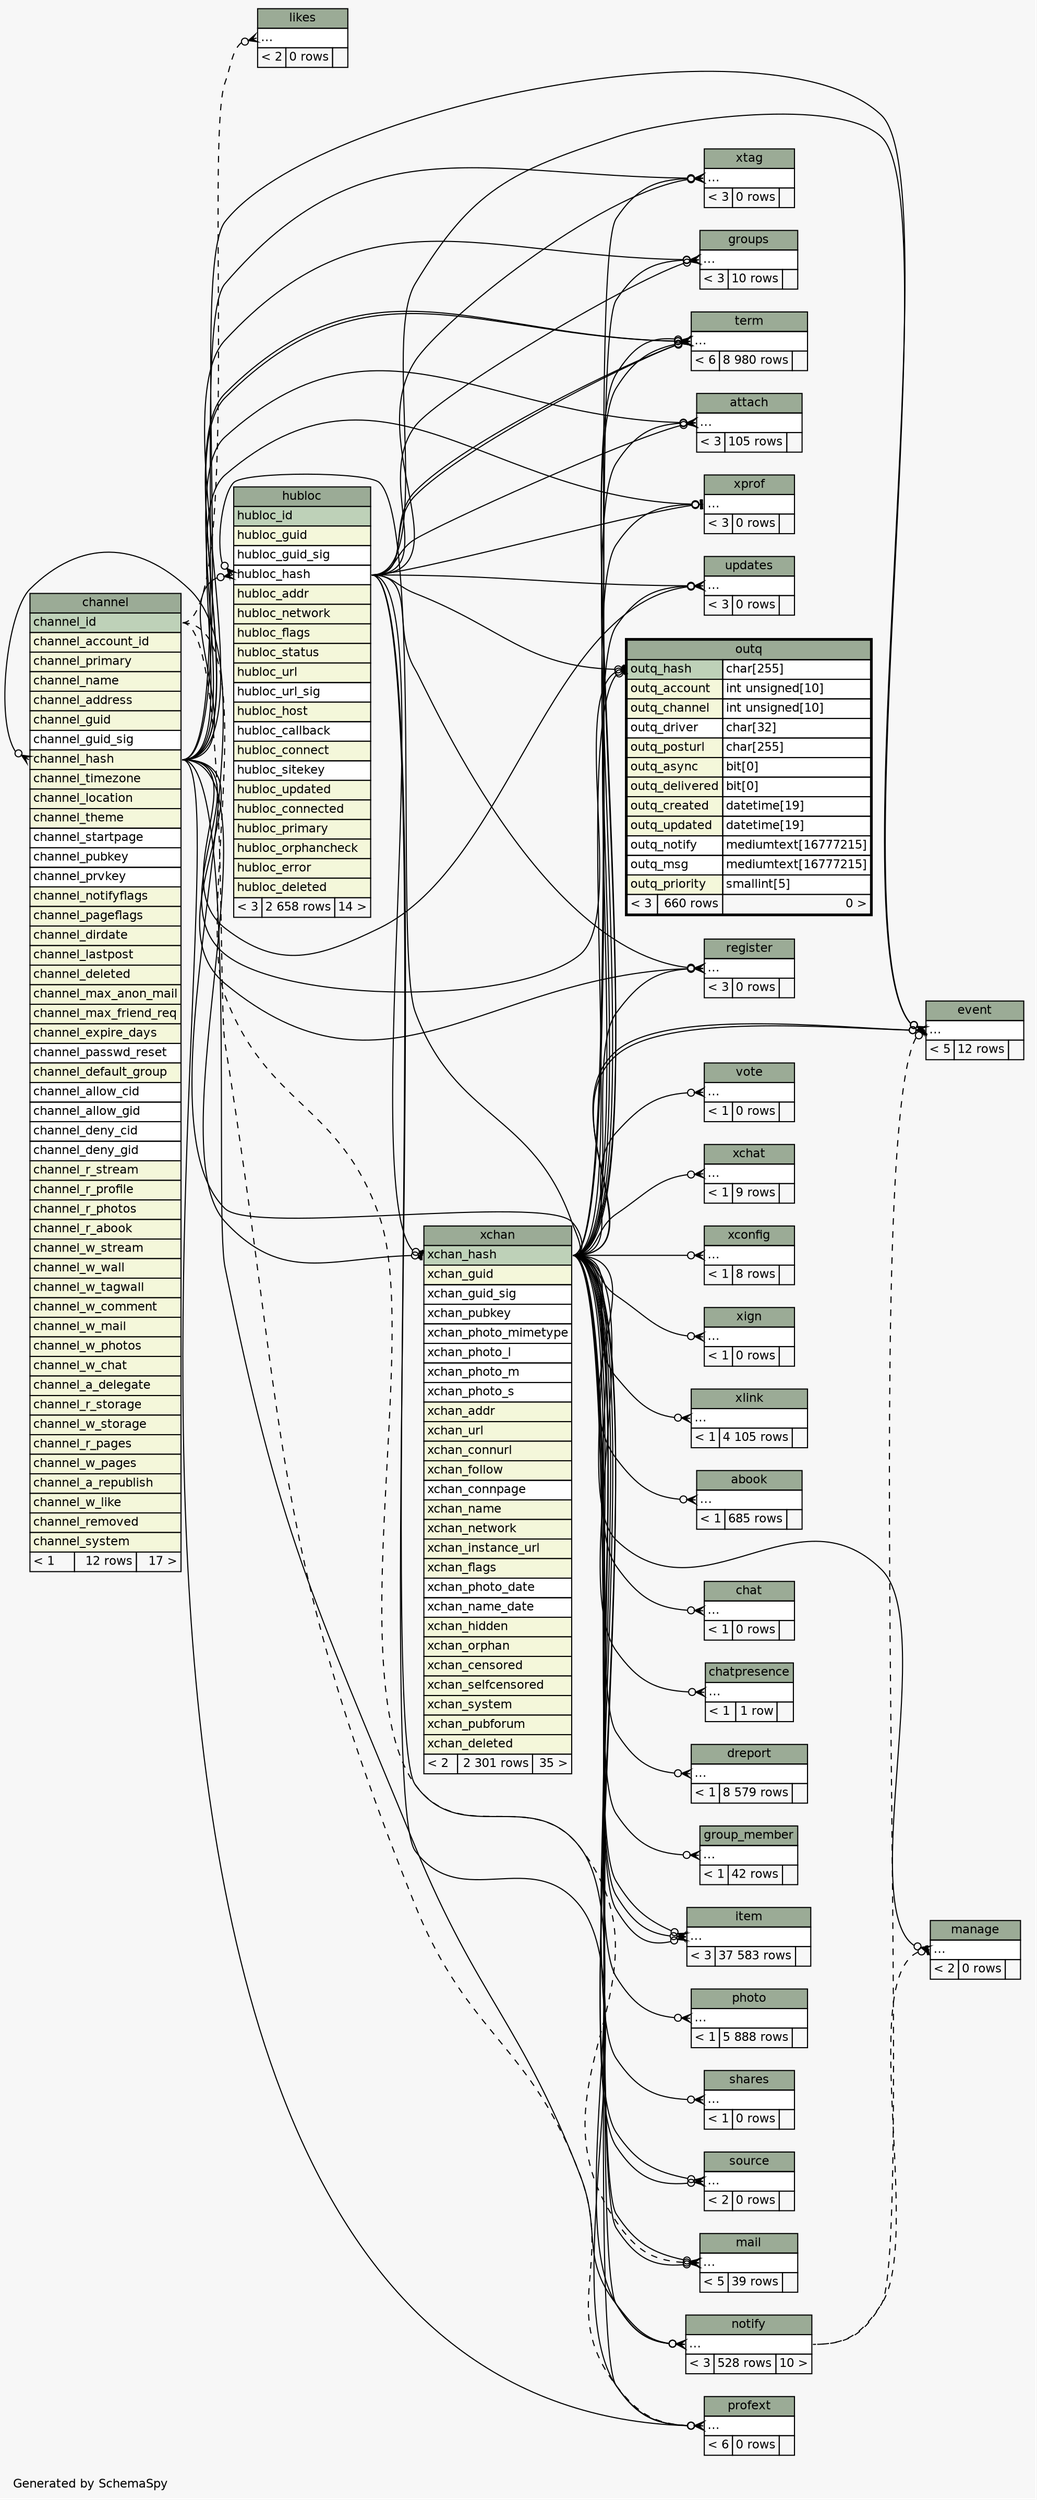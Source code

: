// dot 2.26.3 on Linux 3.2.0-4-686-pae
// SchemaSpy rev 590
digraph "impliedTwoDegreesRelationshipsDiagram" {
  graph [
    rankdir="RL"
    bgcolor="#f7f7f7"
    label="\nGenerated by SchemaSpy"
    labeljust="l"
    nodesep="0.18"
    ranksep="0.46"
    fontname="Helvetica"
    fontsize="11"
  ];
  node [
    fontname="Helvetica"
    fontsize="11"
    shape="plaintext"
  ];
  edge [
    arrowsize="0.8"
  ];
  "abook":"elipses":w -> "xchan":"xchan_hash":e [arrowhead=none dir=back arrowtail=crowodot];
  "attach":"elipses":w -> "channel":"channel_hash":e [arrowhead=none dir=back arrowtail=crowodot];
  "attach":"elipses":w -> "hubloc":"hubloc_hash":e [arrowhead=none dir=back arrowtail=crowodot];
  "attach":"elipses":w -> "xchan":"xchan_hash":e [arrowhead=none dir=back arrowtail=crowodot];
  "channel":"channel_hash":w -> "xchan":"xchan_hash":e [arrowhead=none dir=back arrowtail=crowodot];
  "chat":"elipses":w -> "xchan":"xchan_hash":e [arrowhead=none dir=back arrowtail=crowodot];
  "chatpresence":"elipses":w -> "xchan":"xchan_hash":e [arrowhead=none dir=back arrowtail=crowodot];
  "dreport":"elipses":w -> "xchan":"xchan_hash":e [arrowhead=none dir=back arrowtail=crowodot];
  "event":"elipses":w -> "channel":"channel_hash":e [arrowhead=none dir=back arrowtail=crowodot];
  "event":"elipses":w -> "hubloc":"hubloc_hash":e [arrowhead=none dir=back arrowtail=crowodot];
  "event":"elipses":w -> "xchan":"xchan_hash":e [arrowhead=none dir=back arrowtail=crowodot];
  "event":"elipses":w -> "xchan":"xchan_hash":e [arrowhead=none dir=back arrowtail=crowodot];
  "event":"elipses":w -> "notify":"elipses":e [arrowhead=none dir=back arrowtail=teeodot style=dashed];
  "group_member":"elipses":w -> "xchan":"xchan_hash":e [arrowhead=none dir=back arrowtail=crowodot];
  "groups":"elipses":w -> "channel":"channel_hash":e [arrowhead=none dir=back arrowtail=crowodot];
  "groups":"elipses":w -> "hubloc":"hubloc_hash":e [arrowhead=none dir=back arrowtail=crowodot];
  "groups":"elipses":w -> "xchan":"xchan_hash":e [arrowhead=none dir=back arrowtail=crowodot];
  "hubloc":"hubloc_hash":w -> "channel":"channel_hash":e [arrowhead=none dir=back arrowtail=crowodot];
  "hubloc":"hubloc_hash":w -> "xchan":"xchan_hash":e [arrowhead=none dir=back arrowtail=crowodot];
  "item":"elipses":w -> "xchan":"xchan_hash":e [arrowhead=none dir=back arrowtail=crowodot];
  "item":"elipses":w -> "xchan":"xchan_hash":e [arrowhead=none dir=back arrowtail=crowodot];
  "item":"elipses":w -> "xchan":"xchan_hash":e [arrowhead=none dir=back arrowtail=crowodot];
  "likes":"elipses":w -> "channel":"channel_id":e [arrowhead=none dir=back arrowtail=crowodot style=dashed];
  "mail":"elipses":w -> "channel":"channel_id":e [arrowhead=none dir=back arrowtail=crowodot style=dashed];
  "mail":"elipses":w -> "xchan":"xchan_hash":e [arrowhead=none dir=back arrowtail=crowodot];
  "mail":"elipses":w -> "xchan":"xchan_hash":e [arrowhead=none dir=back arrowtail=crowodot];
  "manage":"elipses":w -> "notify":"elipses":e [arrowhead=none dir=back arrowtail=teeodot style=dashed];
  "manage":"elipses":w -> "xchan":"xchan_hash":e [arrowhead=none dir=back arrowtail=crowodot];
  "notify":"elipses":w -> "channel":"channel_hash":e [arrowhead=none dir=back arrowtail=crowodot];
  "notify":"elipses":w -> "hubloc":"hubloc_hash":e [arrowhead=none dir=back arrowtail=crowodot];
  "notify":"elipses":w -> "xchan":"xchan_hash":e [arrowhead=none dir=back arrowtail=crowodot];
  "outq":"outq_hash":w -> "channel":"channel_hash":e [arrowhead=none dir=back arrowtail=teeodot];
  "outq":"outq_hash":w -> "hubloc":"hubloc_hash":e [arrowhead=none dir=back arrowtail=teeodot];
  "outq":"outq_hash":w -> "xchan":"xchan_hash":e [arrowhead=none dir=back arrowtail=teeodot];
  "photo":"elipses":w -> "xchan":"xchan_hash":e [arrowhead=none dir=back arrowtail=crowodot];
  "profext":"elipses":w -> "channel":"channel_id":e [arrowhead=none dir=back arrowtail=crowodot style=dashed];
  "profext":"elipses":w -> "channel":"channel_hash":e [arrowhead=none dir=back arrowtail=crowodot];
  "profext":"elipses":w -> "hubloc":"hubloc_hash":e [arrowhead=none dir=back arrowtail=crowodot];
  "profext":"elipses":w -> "xchan":"xchan_hash":e [arrowhead=none dir=back arrowtail=crowodot];
  "register":"elipses":w -> "channel":"channel_hash":e [arrowhead=none dir=back arrowtail=crowodot];
  "register":"elipses":w -> "hubloc":"hubloc_hash":e [arrowhead=none dir=back arrowtail=crowodot];
  "register":"elipses":w -> "xchan":"xchan_hash":e [arrowhead=none dir=back arrowtail=crowodot];
  "shares":"elipses":w -> "xchan":"xchan_hash":e [arrowhead=none dir=back arrowtail=crowodot];
  "source":"elipses":w -> "xchan":"xchan_hash":e [arrowhead=none dir=back arrowtail=crowodot];
  "source":"elipses":w -> "xchan":"xchan_hash":e [arrowhead=none dir=back arrowtail=crowodot];
  "term":"elipses":w -> "channel":"channel_hash":e [arrowhead=none dir=back arrowtail=crowodot];
  "term":"elipses":w -> "hubloc":"hubloc_hash":e [arrowhead=none dir=back arrowtail=crowodot];
  "term":"elipses":w -> "xchan":"xchan_hash":e [arrowhead=none dir=back arrowtail=crowodot];
  "term":"elipses":w -> "channel":"channel_hash":e [arrowhead=none dir=back arrowtail=crowodot];
  "term":"elipses":w -> "hubloc":"hubloc_hash":e [arrowhead=none dir=back arrowtail=crowodot];
  "term":"elipses":w -> "xchan":"xchan_hash":e [arrowhead=none dir=back arrowtail=crowodot];
  "updates":"elipses":w -> "channel":"channel_hash":e [arrowhead=none dir=back arrowtail=crowodot];
  "updates":"elipses":w -> "hubloc":"hubloc_hash":e [arrowhead=none dir=back arrowtail=crowodot];
  "updates":"elipses":w -> "xchan":"xchan_hash":e [arrowhead=none dir=back arrowtail=crowodot];
  "vote":"elipses":w -> "xchan":"xchan_hash":e [arrowhead=none dir=back arrowtail=crowodot];
  "xchan":"xchan_hash":w -> "channel":"channel_hash":e [arrowhead=none dir=back arrowtail=teeodot];
  "xchan":"xchan_hash":w -> "hubloc":"hubloc_hash":e [arrowhead=none dir=back arrowtail=teeodot];
  "xchat":"elipses":w -> "xchan":"xchan_hash":e [arrowhead=none dir=back arrowtail=crowodot];
  "xconfig":"elipses":w -> "xchan":"xchan_hash":e [arrowhead=none dir=back arrowtail=crowodot];
  "xign":"elipses":w -> "xchan":"xchan_hash":e [arrowhead=none dir=back arrowtail=crowodot];
  "xlink":"elipses":w -> "xchan":"xchan_hash":e [arrowhead=none dir=back arrowtail=crowodot];
  "xprof":"elipses":w -> "channel":"channel_hash":e [arrowhead=none dir=back arrowtail=teeodot];
  "xprof":"elipses":w -> "hubloc":"hubloc_hash":e [arrowhead=none dir=back arrowtail=teeodot];
  "xprof":"elipses":w -> "xchan":"xchan_hash":e [arrowhead=none dir=back arrowtail=teeodot];
  "xtag":"elipses":w -> "channel":"channel_hash":e [arrowhead=none dir=back arrowtail=crowodot];
  "xtag":"elipses":w -> "hubloc":"hubloc_hash":e [arrowhead=none dir=back arrowtail=crowodot];
  "xtag":"elipses":w -> "xchan":"xchan_hash":e [arrowhead=none dir=back arrowtail=crowodot];
  "abook" [
    label=<
    <TABLE BORDER="0" CELLBORDER="1" CELLSPACING="0" BGCOLOR="#ffffff">
      <TR><TD COLSPAN="3" BGCOLOR="#9bab96" ALIGN="CENTER">abook</TD></TR>
      <TR><TD PORT="elipses" COLSPAN="3" ALIGN="LEFT">...</TD></TR>
      <TR><TD ALIGN="LEFT" BGCOLOR="#f7f7f7">&lt; 1</TD><TD ALIGN="RIGHT" BGCOLOR="#f7f7f7">685 rows</TD><TD ALIGN="RIGHT" BGCOLOR="#f7f7f7">  </TD></TR>
    </TABLE>>
    URL="abook.html"
    tooltip="abook"
  ];
  "attach" [
    label=<
    <TABLE BORDER="0" CELLBORDER="1" CELLSPACING="0" BGCOLOR="#ffffff">
      <TR><TD COLSPAN="3" BGCOLOR="#9bab96" ALIGN="CENTER">attach</TD></TR>
      <TR><TD PORT="elipses" COLSPAN="3" ALIGN="LEFT">...</TD></TR>
      <TR><TD ALIGN="LEFT" BGCOLOR="#f7f7f7">&lt; 3</TD><TD ALIGN="RIGHT" BGCOLOR="#f7f7f7">105 rows</TD><TD ALIGN="RIGHT" BGCOLOR="#f7f7f7">  </TD></TR>
    </TABLE>>
    URL="attach.html"
    tooltip="attach"
  ];
  "channel" [
    label=<
    <TABLE BORDER="0" CELLBORDER="1" CELLSPACING="0" BGCOLOR="#ffffff">
      <TR><TD COLSPAN="3" BGCOLOR="#9bab96" ALIGN="CENTER">channel</TD></TR>
      <TR><TD PORT="channel_id" COLSPAN="3" BGCOLOR="#bed1b8" ALIGN="LEFT">channel_id</TD></TR>
      <TR><TD PORT="channel_account_id" COLSPAN="3" BGCOLOR="#f4f7da" ALIGN="LEFT">channel_account_id</TD></TR>
      <TR><TD PORT="channel_primary" COLSPAN="3" BGCOLOR="#f4f7da" ALIGN="LEFT">channel_primary</TD></TR>
      <TR><TD PORT="channel_name" COLSPAN="3" BGCOLOR="#f4f7da" ALIGN="LEFT">channel_name</TD></TR>
      <TR><TD PORT="channel_address" COLSPAN="3" BGCOLOR="#f4f7da" ALIGN="LEFT">channel_address</TD></TR>
      <TR><TD PORT="channel_guid" COLSPAN="3" BGCOLOR="#f4f7da" ALIGN="LEFT">channel_guid</TD></TR>
      <TR><TD PORT="channel_guid_sig" COLSPAN="3" ALIGN="LEFT">channel_guid_sig</TD></TR>
      <TR><TD PORT="channel_hash" COLSPAN="3" BGCOLOR="#f4f7da" ALIGN="LEFT">channel_hash</TD></TR>
      <TR><TD PORT="channel_timezone" COLSPAN="3" BGCOLOR="#f4f7da" ALIGN="LEFT">channel_timezone</TD></TR>
      <TR><TD PORT="channel_location" COLSPAN="3" BGCOLOR="#f4f7da" ALIGN="LEFT">channel_location</TD></TR>
      <TR><TD PORT="channel_theme" COLSPAN="3" BGCOLOR="#f4f7da" ALIGN="LEFT">channel_theme</TD></TR>
      <TR><TD PORT="channel_startpage" COLSPAN="3" ALIGN="LEFT">channel_startpage</TD></TR>
      <TR><TD PORT="channel_pubkey" COLSPAN="3" ALIGN="LEFT">channel_pubkey</TD></TR>
      <TR><TD PORT="channel_prvkey" COLSPAN="3" ALIGN="LEFT">channel_prvkey</TD></TR>
      <TR><TD PORT="channel_notifyflags" COLSPAN="3" BGCOLOR="#f4f7da" ALIGN="LEFT">channel_notifyflags</TD></TR>
      <TR><TD PORT="channel_pageflags" COLSPAN="3" BGCOLOR="#f4f7da" ALIGN="LEFT">channel_pageflags</TD></TR>
      <TR><TD PORT="channel_dirdate" COLSPAN="3" BGCOLOR="#f4f7da" ALIGN="LEFT">channel_dirdate</TD></TR>
      <TR><TD PORT="channel_lastpost" COLSPAN="3" BGCOLOR="#f4f7da" ALIGN="LEFT">channel_lastpost</TD></TR>
      <TR><TD PORT="channel_deleted" COLSPAN="3" BGCOLOR="#f4f7da" ALIGN="LEFT">channel_deleted</TD></TR>
      <TR><TD PORT="channel_max_anon_mail" COLSPAN="3" BGCOLOR="#f4f7da" ALIGN="LEFT">channel_max_anon_mail</TD></TR>
      <TR><TD PORT="channel_max_friend_req" COLSPAN="3" BGCOLOR="#f4f7da" ALIGN="LEFT">channel_max_friend_req</TD></TR>
      <TR><TD PORT="channel_expire_days" COLSPAN="3" BGCOLOR="#f4f7da" ALIGN="LEFT">channel_expire_days</TD></TR>
      <TR><TD PORT="channel_passwd_reset" COLSPAN="3" ALIGN="LEFT">channel_passwd_reset</TD></TR>
      <TR><TD PORT="channel_default_group" COLSPAN="3" BGCOLOR="#f4f7da" ALIGN="LEFT">channel_default_group</TD></TR>
      <TR><TD PORT="channel_allow_cid" COLSPAN="3" ALIGN="LEFT">channel_allow_cid</TD></TR>
      <TR><TD PORT="channel_allow_gid" COLSPAN="3" ALIGN="LEFT">channel_allow_gid</TD></TR>
      <TR><TD PORT="channel_deny_cid" COLSPAN="3" ALIGN="LEFT">channel_deny_cid</TD></TR>
      <TR><TD PORT="channel_deny_gid" COLSPAN="3" ALIGN="LEFT">channel_deny_gid</TD></TR>
      <TR><TD PORT="channel_r_stream" COLSPAN="3" BGCOLOR="#f4f7da" ALIGN="LEFT">channel_r_stream</TD></TR>
      <TR><TD PORT="channel_r_profile" COLSPAN="3" BGCOLOR="#f4f7da" ALIGN="LEFT">channel_r_profile</TD></TR>
      <TR><TD PORT="channel_r_photos" COLSPAN="3" BGCOLOR="#f4f7da" ALIGN="LEFT">channel_r_photos</TD></TR>
      <TR><TD PORT="channel_r_abook" COLSPAN="3" BGCOLOR="#f4f7da" ALIGN="LEFT">channel_r_abook</TD></TR>
      <TR><TD PORT="channel_w_stream" COLSPAN="3" BGCOLOR="#f4f7da" ALIGN="LEFT">channel_w_stream</TD></TR>
      <TR><TD PORT="channel_w_wall" COLSPAN="3" BGCOLOR="#f4f7da" ALIGN="LEFT">channel_w_wall</TD></TR>
      <TR><TD PORT="channel_w_tagwall" COLSPAN="3" BGCOLOR="#f4f7da" ALIGN="LEFT">channel_w_tagwall</TD></TR>
      <TR><TD PORT="channel_w_comment" COLSPAN="3" BGCOLOR="#f4f7da" ALIGN="LEFT">channel_w_comment</TD></TR>
      <TR><TD PORT="channel_w_mail" COLSPAN="3" BGCOLOR="#f4f7da" ALIGN="LEFT">channel_w_mail</TD></TR>
      <TR><TD PORT="channel_w_photos" COLSPAN="3" BGCOLOR="#f4f7da" ALIGN="LEFT">channel_w_photos</TD></TR>
      <TR><TD PORT="channel_w_chat" COLSPAN="3" BGCOLOR="#f4f7da" ALIGN="LEFT">channel_w_chat</TD></TR>
      <TR><TD PORT="channel_a_delegate" COLSPAN="3" BGCOLOR="#f4f7da" ALIGN="LEFT">channel_a_delegate</TD></TR>
      <TR><TD PORT="channel_r_storage" COLSPAN="3" BGCOLOR="#f4f7da" ALIGN="LEFT">channel_r_storage</TD></TR>
      <TR><TD PORT="channel_w_storage" COLSPAN="3" BGCOLOR="#f4f7da" ALIGN="LEFT">channel_w_storage</TD></TR>
      <TR><TD PORT="channel_r_pages" COLSPAN="3" BGCOLOR="#f4f7da" ALIGN="LEFT">channel_r_pages</TD></TR>
      <TR><TD PORT="channel_w_pages" COLSPAN="3" BGCOLOR="#f4f7da" ALIGN="LEFT">channel_w_pages</TD></TR>
      <TR><TD PORT="channel_a_republish" COLSPAN="3" BGCOLOR="#f4f7da" ALIGN="LEFT">channel_a_republish</TD></TR>
      <TR><TD PORT="channel_w_like" COLSPAN="3" BGCOLOR="#f4f7da" ALIGN="LEFT">channel_w_like</TD></TR>
      <TR><TD PORT="channel_removed" COLSPAN="3" BGCOLOR="#f4f7da" ALIGN="LEFT">channel_removed</TD></TR>
      <TR><TD PORT="channel_system" COLSPAN="3" BGCOLOR="#f4f7da" ALIGN="LEFT">channel_system</TD></TR>
      <TR><TD ALIGN="LEFT" BGCOLOR="#f7f7f7">&lt; 1</TD><TD ALIGN="RIGHT" BGCOLOR="#f7f7f7">12 rows</TD><TD ALIGN="RIGHT" BGCOLOR="#f7f7f7">17 &gt;</TD></TR>
    </TABLE>>
    URL="channel.html"
    tooltip="channel"
  ];
  "chat" [
    label=<
    <TABLE BORDER="0" CELLBORDER="1" CELLSPACING="0" BGCOLOR="#ffffff">
      <TR><TD COLSPAN="3" BGCOLOR="#9bab96" ALIGN="CENTER">chat</TD></TR>
      <TR><TD PORT="elipses" COLSPAN="3" ALIGN="LEFT">...</TD></TR>
      <TR><TD ALIGN="LEFT" BGCOLOR="#f7f7f7">&lt; 1</TD><TD ALIGN="RIGHT" BGCOLOR="#f7f7f7">0 rows</TD><TD ALIGN="RIGHT" BGCOLOR="#f7f7f7">  </TD></TR>
    </TABLE>>
    URL="chat.html"
    tooltip="chat"
  ];
  "chatpresence" [
    label=<
    <TABLE BORDER="0" CELLBORDER="1" CELLSPACING="0" BGCOLOR="#ffffff">
      <TR><TD COLSPAN="3" BGCOLOR="#9bab96" ALIGN="CENTER">chatpresence</TD></TR>
      <TR><TD PORT="elipses" COLSPAN="3" ALIGN="LEFT">...</TD></TR>
      <TR><TD ALIGN="LEFT" BGCOLOR="#f7f7f7">&lt; 1</TD><TD ALIGN="RIGHT" BGCOLOR="#f7f7f7">1 row</TD><TD ALIGN="RIGHT" BGCOLOR="#f7f7f7">  </TD></TR>
    </TABLE>>
    URL="chatpresence.html"
    tooltip="chatpresence"
  ];
  "dreport" [
    label=<
    <TABLE BORDER="0" CELLBORDER="1" CELLSPACING="0" BGCOLOR="#ffffff">
      <TR><TD COLSPAN="3" BGCOLOR="#9bab96" ALIGN="CENTER">dreport</TD></TR>
      <TR><TD PORT="elipses" COLSPAN="3" ALIGN="LEFT">...</TD></TR>
      <TR><TD ALIGN="LEFT" BGCOLOR="#f7f7f7">&lt; 1</TD><TD ALIGN="RIGHT" BGCOLOR="#f7f7f7">8 579 rows</TD><TD ALIGN="RIGHT" BGCOLOR="#f7f7f7">  </TD></TR>
    </TABLE>>
    URL="dreport.html"
    tooltip="dreport"
  ];
  "event" [
    label=<
    <TABLE BORDER="0" CELLBORDER="1" CELLSPACING="0" BGCOLOR="#ffffff">
      <TR><TD COLSPAN="3" BGCOLOR="#9bab96" ALIGN="CENTER">event</TD></TR>
      <TR><TD PORT="elipses" COLSPAN="3" ALIGN="LEFT">...</TD></TR>
      <TR><TD ALIGN="LEFT" BGCOLOR="#f7f7f7">&lt; 5</TD><TD ALIGN="RIGHT" BGCOLOR="#f7f7f7">12 rows</TD><TD ALIGN="RIGHT" BGCOLOR="#f7f7f7">  </TD></TR>
    </TABLE>>
    URL="event.html"
    tooltip="event"
  ];
  "group_member" [
    label=<
    <TABLE BORDER="0" CELLBORDER="1" CELLSPACING="0" BGCOLOR="#ffffff">
      <TR><TD COLSPAN="3" BGCOLOR="#9bab96" ALIGN="CENTER">group_member</TD></TR>
      <TR><TD PORT="elipses" COLSPAN="3" ALIGN="LEFT">...</TD></TR>
      <TR><TD ALIGN="LEFT" BGCOLOR="#f7f7f7">&lt; 1</TD><TD ALIGN="RIGHT" BGCOLOR="#f7f7f7">42 rows</TD><TD ALIGN="RIGHT" BGCOLOR="#f7f7f7">  </TD></TR>
    </TABLE>>
    URL="group_member.html"
    tooltip="group_member"
  ];
  "groups" [
    label=<
    <TABLE BORDER="0" CELLBORDER="1" CELLSPACING="0" BGCOLOR="#ffffff">
      <TR><TD COLSPAN="3" BGCOLOR="#9bab96" ALIGN="CENTER">groups</TD></TR>
      <TR><TD PORT="elipses" COLSPAN="3" ALIGN="LEFT">...</TD></TR>
      <TR><TD ALIGN="LEFT" BGCOLOR="#f7f7f7">&lt; 3</TD><TD ALIGN="RIGHT" BGCOLOR="#f7f7f7">10 rows</TD><TD ALIGN="RIGHT" BGCOLOR="#f7f7f7">  </TD></TR>
    </TABLE>>
    URL="groups.html"
    tooltip="groups"
  ];
  "hubloc" [
    label=<
    <TABLE BORDER="0" CELLBORDER="1" CELLSPACING="0" BGCOLOR="#ffffff">
      <TR><TD COLSPAN="3" BGCOLOR="#9bab96" ALIGN="CENTER">hubloc</TD></TR>
      <TR><TD PORT="hubloc_id" COLSPAN="3" BGCOLOR="#bed1b8" ALIGN="LEFT">hubloc_id</TD></TR>
      <TR><TD PORT="hubloc_guid" COLSPAN="3" BGCOLOR="#f4f7da" ALIGN="LEFT">hubloc_guid</TD></TR>
      <TR><TD PORT="hubloc_guid_sig" COLSPAN="3" ALIGN="LEFT">hubloc_guid_sig</TD></TR>
      <TR><TD PORT="hubloc_hash" COLSPAN="3" ALIGN="LEFT">hubloc_hash</TD></TR>
      <TR><TD PORT="hubloc_addr" COLSPAN="3" BGCOLOR="#f4f7da" ALIGN="LEFT">hubloc_addr</TD></TR>
      <TR><TD PORT="hubloc_network" COLSPAN="3" BGCOLOR="#f4f7da" ALIGN="LEFT">hubloc_network</TD></TR>
      <TR><TD PORT="hubloc_flags" COLSPAN="3" BGCOLOR="#f4f7da" ALIGN="LEFT">hubloc_flags</TD></TR>
      <TR><TD PORT="hubloc_status" COLSPAN="3" BGCOLOR="#f4f7da" ALIGN="LEFT">hubloc_status</TD></TR>
      <TR><TD PORT="hubloc_url" COLSPAN="3" BGCOLOR="#f4f7da" ALIGN="LEFT">hubloc_url</TD></TR>
      <TR><TD PORT="hubloc_url_sig" COLSPAN="3" ALIGN="LEFT">hubloc_url_sig</TD></TR>
      <TR><TD PORT="hubloc_host" COLSPAN="3" BGCOLOR="#f4f7da" ALIGN="LEFT">hubloc_host</TD></TR>
      <TR><TD PORT="hubloc_callback" COLSPAN="3" ALIGN="LEFT">hubloc_callback</TD></TR>
      <TR><TD PORT="hubloc_connect" COLSPAN="3" BGCOLOR="#f4f7da" ALIGN="LEFT">hubloc_connect</TD></TR>
      <TR><TD PORT="hubloc_sitekey" COLSPAN="3" ALIGN="LEFT">hubloc_sitekey</TD></TR>
      <TR><TD PORT="hubloc_updated" COLSPAN="3" BGCOLOR="#f4f7da" ALIGN="LEFT">hubloc_updated</TD></TR>
      <TR><TD PORT="hubloc_connected" COLSPAN="3" BGCOLOR="#f4f7da" ALIGN="LEFT">hubloc_connected</TD></TR>
      <TR><TD PORT="hubloc_primary" COLSPAN="3" BGCOLOR="#f4f7da" ALIGN="LEFT">hubloc_primary</TD></TR>
      <TR><TD PORT="hubloc_orphancheck" COLSPAN="3" BGCOLOR="#f4f7da" ALIGN="LEFT">hubloc_orphancheck</TD></TR>
      <TR><TD PORT="hubloc_error" COLSPAN="3" BGCOLOR="#f4f7da" ALIGN="LEFT">hubloc_error</TD></TR>
      <TR><TD PORT="hubloc_deleted" COLSPAN="3" BGCOLOR="#f4f7da" ALIGN="LEFT">hubloc_deleted</TD></TR>
      <TR><TD ALIGN="LEFT" BGCOLOR="#f7f7f7">&lt; 3</TD><TD ALIGN="RIGHT" BGCOLOR="#f7f7f7">2 658 rows</TD><TD ALIGN="RIGHT" BGCOLOR="#f7f7f7">14 &gt;</TD></TR>
    </TABLE>>
    URL="hubloc.html"
    tooltip="hubloc"
  ];
  "item" [
    label=<
    <TABLE BORDER="0" CELLBORDER="1" CELLSPACING="0" BGCOLOR="#ffffff">
      <TR><TD COLSPAN="3" BGCOLOR="#9bab96" ALIGN="CENTER">item</TD></TR>
      <TR><TD PORT="elipses" COLSPAN="3" ALIGN="LEFT">...</TD></TR>
      <TR><TD ALIGN="LEFT" BGCOLOR="#f7f7f7">&lt; 3</TD><TD ALIGN="RIGHT" BGCOLOR="#f7f7f7">37 583 rows</TD><TD ALIGN="RIGHT" BGCOLOR="#f7f7f7">  </TD></TR>
    </TABLE>>
    URL="item.html"
    tooltip="item"
  ];
  "likes" [
    label=<
    <TABLE BORDER="0" CELLBORDER="1" CELLSPACING="0" BGCOLOR="#ffffff">
      <TR><TD COLSPAN="3" BGCOLOR="#9bab96" ALIGN="CENTER">likes</TD></TR>
      <TR><TD PORT="elipses" COLSPAN="3" ALIGN="LEFT">...</TD></TR>
      <TR><TD ALIGN="LEFT" BGCOLOR="#f7f7f7">&lt; 2</TD><TD ALIGN="RIGHT" BGCOLOR="#f7f7f7">0 rows</TD><TD ALIGN="RIGHT" BGCOLOR="#f7f7f7">  </TD></TR>
    </TABLE>>
    URL="likes.html"
    tooltip="likes"
  ];
  "mail" [
    label=<
    <TABLE BORDER="0" CELLBORDER="1" CELLSPACING="0" BGCOLOR="#ffffff">
      <TR><TD COLSPAN="3" BGCOLOR="#9bab96" ALIGN="CENTER">mail</TD></TR>
      <TR><TD PORT="elipses" COLSPAN="3" ALIGN="LEFT">...</TD></TR>
      <TR><TD ALIGN="LEFT" BGCOLOR="#f7f7f7">&lt; 5</TD><TD ALIGN="RIGHT" BGCOLOR="#f7f7f7">39 rows</TD><TD ALIGN="RIGHT" BGCOLOR="#f7f7f7">  </TD></TR>
    </TABLE>>
    URL="mail.html"
    tooltip="mail"
  ];
  "manage" [
    label=<
    <TABLE BORDER="0" CELLBORDER="1" CELLSPACING="0" BGCOLOR="#ffffff">
      <TR><TD COLSPAN="3" BGCOLOR="#9bab96" ALIGN="CENTER">manage</TD></TR>
      <TR><TD PORT="elipses" COLSPAN="3" ALIGN="LEFT">...</TD></TR>
      <TR><TD ALIGN="LEFT" BGCOLOR="#f7f7f7">&lt; 2</TD><TD ALIGN="RIGHT" BGCOLOR="#f7f7f7">0 rows</TD><TD ALIGN="RIGHT" BGCOLOR="#f7f7f7">  </TD></TR>
    </TABLE>>
    URL="manage.html"
    tooltip="manage"
  ];
  "notify" [
    label=<
    <TABLE BORDER="0" CELLBORDER="1" CELLSPACING="0" BGCOLOR="#ffffff">
      <TR><TD COLSPAN="3" BGCOLOR="#9bab96" ALIGN="CENTER">notify</TD></TR>
      <TR><TD PORT="elipses" COLSPAN="3" ALIGN="LEFT">...</TD></TR>
      <TR><TD ALIGN="LEFT" BGCOLOR="#f7f7f7">&lt; 3</TD><TD ALIGN="RIGHT" BGCOLOR="#f7f7f7">528 rows</TD><TD ALIGN="RIGHT" BGCOLOR="#f7f7f7">10 &gt;</TD></TR>
    </TABLE>>
    URL="notify.html"
    tooltip="notify"
  ];
  "outq" [
    label=<
    <TABLE BORDER="2" CELLBORDER="1" CELLSPACING="0" BGCOLOR="#ffffff">
      <TR><TD COLSPAN="3" BGCOLOR="#9bab96" ALIGN="CENTER">outq</TD></TR>
      <TR><TD PORT="outq_hash" COLSPAN="2" BGCOLOR="#bed1b8" ALIGN="LEFT">outq_hash</TD><TD PORT="outq_hash.type" ALIGN="LEFT">char[255]</TD></TR>
      <TR><TD PORT="outq_account" COLSPAN="2" BGCOLOR="#f4f7da" ALIGN="LEFT">outq_account</TD><TD PORT="outq_account.type" ALIGN="LEFT">int unsigned[10]</TD></TR>
      <TR><TD PORT="outq_channel" COLSPAN="2" BGCOLOR="#f4f7da" ALIGN="LEFT">outq_channel</TD><TD PORT="outq_channel.type" ALIGN="LEFT">int unsigned[10]</TD></TR>
      <TR><TD PORT="outq_driver" COLSPAN="2" ALIGN="LEFT">outq_driver</TD><TD PORT="outq_driver.type" ALIGN="LEFT">char[32]</TD></TR>
      <TR><TD PORT="outq_posturl" COLSPAN="2" BGCOLOR="#f4f7da" ALIGN="LEFT">outq_posturl</TD><TD PORT="outq_posturl.type" ALIGN="LEFT">char[255]</TD></TR>
      <TR><TD PORT="outq_async" COLSPAN="2" BGCOLOR="#f4f7da" ALIGN="LEFT">outq_async</TD><TD PORT="outq_async.type" ALIGN="LEFT">bit[0]</TD></TR>
      <TR><TD PORT="outq_delivered" COLSPAN="2" BGCOLOR="#f4f7da" ALIGN="LEFT">outq_delivered</TD><TD PORT="outq_delivered.type" ALIGN="LEFT">bit[0]</TD></TR>
      <TR><TD PORT="outq_created" COLSPAN="2" BGCOLOR="#f4f7da" ALIGN="LEFT">outq_created</TD><TD PORT="outq_created.type" ALIGN="LEFT">datetime[19]</TD></TR>
      <TR><TD PORT="outq_updated" COLSPAN="2" BGCOLOR="#f4f7da" ALIGN="LEFT">outq_updated</TD><TD PORT="outq_updated.type" ALIGN="LEFT">datetime[19]</TD></TR>
      <TR><TD PORT="outq_notify" COLSPAN="2" ALIGN="LEFT">outq_notify</TD><TD PORT="outq_notify.type" ALIGN="LEFT">mediumtext[16777215]</TD></TR>
      <TR><TD PORT="outq_msg" COLSPAN="2" ALIGN="LEFT">outq_msg</TD><TD PORT="outq_msg.type" ALIGN="LEFT">mediumtext[16777215]</TD></TR>
      <TR><TD PORT="outq_priority" COLSPAN="2" BGCOLOR="#f4f7da" ALIGN="LEFT">outq_priority</TD><TD PORT="outq_priority.type" ALIGN="LEFT">smallint[5]</TD></TR>
      <TR><TD ALIGN="LEFT" BGCOLOR="#f7f7f7">&lt; 3</TD><TD ALIGN="RIGHT" BGCOLOR="#f7f7f7">660 rows</TD><TD ALIGN="RIGHT" BGCOLOR="#f7f7f7">0 &gt;</TD></TR>
    </TABLE>>
    URL="outq.html"
    tooltip="outq"
  ];
  "photo" [
    label=<
    <TABLE BORDER="0" CELLBORDER="1" CELLSPACING="0" BGCOLOR="#ffffff">
      <TR><TD COLSPAN="3" BGCOLOR="#9bab96" ALIGN="CENTER">photo</TD></TR>
      <TR><TD PORT="elipses" COLSPAN="3" ALIGN="LEFT">...</TD></TR>
      <TR><TD ALIGN="LEFT" BGCOLOR="#f7f7f7">&lt; 1</TD><TD ALIGN="RIGHT" BGCOLOR="#f7f7f7">5 888 rows</TD><TD ALIGN="RIGHT" BGCOLOR="#f7f7f7">  </TD></TR>
    </TABLE>>
    URL="photo.html"
    tooltip="photo"
  ];
  "profext" [
    label=<
    <TABLE BORDER="0" CELLBORDER="1" CELLSPACING="0" BGCOLOR="#ffffff">
      <TR><TD COLSPAN="3" BGCOLOR="#9bab96" ALIGN="CENTER">profext</TD></TR>
      <TR><TD PORT="elipses" COLSPAN="3" ALIGN="LEFT">...</TD></TR>
      <TR><TD ALIGN="LEFT" BGCOLOR="#f7f7f7">&lt; 6</TD><TD ALIGN="RIGHT" BGCOLOR="#f7f7f7">0 rows</TD><TD ALIGN="RIGHT" BGCOLOR="#f7f7f7">  </TD></TR>
    </TABLE>>
    URL="profext.html"
    tooltip="profext"
  ];
  "register" [
    label=<
    <TABLE BORDER="0" CELLBORDER="1" CELLSPACING="0" BGCOLOR="#ffffff">
      <TR><TD COLSPAN="3" BGCOLOR="#9bab96" ALIGN="CENTER">register</TD></TR>
      <TR><TD PORT="elipses" COLSPAN="3" ALIGN="LEFT">...</TD></TR>
      <TR><TD ALIGN="LEFT" BGCOLOR="#f7f7f7">&lt; 3</TD><TD ALIGN="RIGHT" BGCOLOR="#f7f7f7">0 rows</TD><TD ALIGN="RIGHT" BGCOLOR="#f7f7f7">  </TD></TR>
    </TABLE>>
    URL="register.html"
    tooltip="register"
  ];
  "shares" [
    label=<
    <TABLE BORDER="0" CELLBORDER="1" CELLSPACING="0" BGCOLOR="#ffffff">
      <TR><TD COLSPAN="3" BGCOLOR="#9bab96" ALIGN="CENTER">shares</TD></TR>
      <TR><TD PORT="elipses" COLSPAN="3" ALIGN="LEFT">...</TD></TR>
      <TR><TD ALIGN="LEFT" BGCOLOR="#f7f7f7">&lt; 1</TD><TD ALIGN="RIGHT" BGCOLOR="#f7f7f7">0 rows</TD><TD ALIGN="RIGHT" BGCOLOR="#f7f7f7">  </TD></TR>
    </TABLE>>
    URL="shares.html"
    tooltip="shares"
  ];
  "source" [
    label=<
    <TABLE BORDER="0" CELLBORDER="1" CELLSPACING="0" BGCOLOR="#ffffff">
      <TR><TD COLSPAN="3" BGCOLOR="#9bab96" ALIGN="CENTER">source</TD></TR>
      <TR><TD PORT="elipses" COLSPAN="3" ALIGN="LEFT">...</TD></TR>
      <TR><TD ALIGN="LEFT" BGCOLOR="#f7f7f7">&lt; 2</TD><TD ALIGN="RIGHT" BGCOLOR="#f7f7f7">0 rows</TD><TD ALIGN="RIGHT" BGCOLOR="#f7f7f7">  </TD></TR>
    </TABLE>>
    URL="source.html"
    tooltip="source"
  ];
  "term" [
    label=<
    <TABLE BORDER="0" CELLBORDER="1" CELLSPACING="0" BGCOLOR="#ffffff">
      <TR><TD COLSPAN="3" BGCOLOR="#9bab96" ALIGN="CENTER">term</TD></TR>
      <TR><TD PORT="elipses" COLSPAN="3" ALIGN="LEFT">...</TD></TR>
      <TR><TD ALIGN="LEFT" BGCOLOR="#f7f7f7">&lt; 6</TD><TD ALIGN="RIGHT" BGCOLOR="#f7f7f7">8 980 rows</TD><TD ALIGN="RIGHT" BGCOLOR="#f7f7f7">  </TD></TR>
    </TABLE>>
    URL="term.html"
    tooltip="term"
  ];
  "updates" [
    label=<
    <TABLE BORDER="0" CELLBORDER="1" CELLSPACING="0" BGCOLOR="#ffffff">
      <TR><TD COLSPAN="3" BGCOLOR="#9bab96" ALIGN="CENTER">updates</TD></TR>
      <TR><TD PORT="elipses" COLSPAN="3" ALIGN="LEFT">...</TD></TR>
      <TR><TD ALIGN="LEFT" BGCOLOR="#f7f7f7">&lt; 3</TD><TD ALIGN="RIGHT" BGCOLOR="#f7f7f7">0 rows</TD><TD ALIGN="RIGHT" BGCOLOR="#f7f7f7">  </TD></TR>
    </TABLE>>
    URL="updates.html"
    tooltip="updates"
  ];
  "vote" [
    label=<
    <TABLE BORDER="0" CELLBORDER="1" CELLSPACING="0" BGCOLOR="#ffffff">
      <TR><TD COLSPAN="3" BGCOLOR="#9bab96" ALIGN="CENTER">vote</TD></TR>
      <TR><TD PORT="elipses" COLSPAN="3" ALIGN="LEFT">...</TD></TR>
      <TR><TD ALIGN="LEFT" BGCOLOR="#f7f7f7">&lt; 1</TD><TD ALIGN="RIGHT" BGCOLOR="#f7f7f7">0 rows</TD><TD ALIGN="RIGHT" BGCOLOR="#f7f7f7">  </TD></TR>
    </TABLE>>
    URL="vote.html"
    tooltip="vote"
  ];
  "xchan" [
    label=<
    <TABLE BORDER="0" CELLBORDER="1" CELLSPACING="0" BGCOLOR="#ffffff">
      <TR><TD COLSPAN="3" BGCOLOR="#9bab96" ALIGN="CENTER">xchan</TD></TR>
      <TR><TD PORT="xchan_hash" COLSPAN="3" BGCOLOR="#bed1b8" ALIGN="LEFT">xchan_hash</TD></TR>
      <TR><TD PORT="xchan_guid" COLSPAN="3" BGCOLOR="#f4f7da" ALIGN="LEFT">xchan_guid</TD></TR>
      <TR><TD PORT="xchan_guid_sig" COLSPAN="3" ALIGN="LEFT">xchan_guid_sig</TD></TR>
      <TR><TD PORT="xchan_pubkey" COLSPAN="3" ALIGN="LEFT">xchan_pubkey</TD></TR>
      <TR><TD PORT="xchan_photo_mimetype" COLSPAN="3" ALIGN="LEFT">xchan_photo_mimetype</TD></TR>
      <TR><TD PORT="xchan_photo_l" COLSPAN="3" ALIGN="LEFT">xchan_photo_l</TD></TR>
      <TR><TD PORT="xchan_photo_m" COLSPAN="3" ALIGN="LEFT">xchan_photo_m</TD></TR>
      <TR><TD PORT="xchan_photo_s" COLSPAN="3" ALIGN="LEFT">xchan_photo_s</TD></TR>
      <TR><TD PORT="xchan_addr" COLSPAN="3" BGCOLOR="#f4f7da" ALIGN="LEFT">xchan_addr</TD></TR>
      <TR><TD PORT="xchan_url" COLSPAN="3" BGCOLOR="#f4f7da" ALIGN="LEFT">xchan_url</TD></TR>
      <TR><TD PORT="xchan_connurl" COLSPAN="3" BGCOLOR="#f4f7da" ALIGN="LEFT">xchan_connurl</TD></TR>
      <TR><TD PORT="xchan_follow" COLSPAN="3" BGCOLOR="#f4f7da" ALIGN="LEFT">xchan_follow</TD></TR>
      <TR><TD PORT="xchan_connpage" COLSPAN="3" ALIGN="LEFT">xchan_connpage</TD></TR>
      <TR><TD PORT="xchan_name" COLSPAN="3" BGCOLOR="#f4f7da" ALIGN="LEFT">xchan_name</TD></TR>
      <TR><TD PORT="xchan_network" COLSPAN="3" BGCOLOR="#f4f7da" ALIGN="LEFT">xchan_network</TD></TR>
      <TR><TD PORT="xchan_instance_url" COLSPAN="3" BGCOLOR="#f4f7da" ALIGN="LEFT">xchan_instance_url</TD></TR>
      <TR><TD PORT="xchan_flags" COLSPAN="3" BGCOLOR="#f4f7da" ALIGN="LEFT">xchan_flags</TD></TR>
      <TR><TD PORT="xchan_photo_date" COLSPAN="3" ALIGN="LEFT">xchan_photo_date</TD></TR>
      <TR><TD PORT="xchan_name_date" COLSPAN="3" ALIGN="LEFT">xchan_name_date</TD></TR>
      <TR><TD PORT="xchan_hidden" COLSPAN="3" BGCOLOR="#f4f7da" ALIGN="LEFT">xchan_hidden</TD></TR>
      <TR><TD PORT="xchan_orphan" COLSPAN="3" BGCOLOR="#f4f7da" ALIGN="LEFT">xchan_orphan</TD></TR>
      <TR><TD PORT="xchan_censored" COLSPAN="3" BGCOLOR="#f4f7da" ALIGN="LEFT">xchan_censored</TD></TR>
      <TR><TD PORT="xchan_selfcensored" COLSPAN="3" BGCOLOR="#f4f7da" ALIGN="LEFT">xchan_selfcensored</TD></TR>
      <TR><TD PORT="xchan_system" COLSPAN="3" BGCOLOR="#f4f7da" ALIGN="LEFT">xchan_system</TD></TR>
      <TR><TD PORT="xchan_pubforum" COLSPAN="3" BGCOLOR="#f4f7da" ALIGN="LEFT">xchan_pubforum</TD></TR>
      <TR><TD PORT="xchan_deleted" COLSPAN="3" BGCOLOR="#f4f7da" ALIGN="LEFT">xchan_deleted</TD></TR>
      <TR><TD ALIGN="LEFT" BGCOLOR="#f7f7f7">&lt; 2</TD><TD ALIGN="RIGHT" BGCOLOR="#f7f7f7">2 301 rows</TD><TD ALIGN="RIGHT" BGCOLOR="#f7f7f7">35 &gt;</TD></TR>
    </TABLE>>
    URL="xchan.html"
    tooltip="xchan"
  ];
  "xchat" [
    label=<
    <TABLE BORDER="0" CELLBORDER="1" CELLSPACING="0" BGCOLOR="#ffffff">
      <TR><TD COLSPAN="3" BGCOLOR="#9bab96" ALIGN="CENTER">xchat</TD></TR>
      <TR><TD PORT="elipses" COLSPAN="3" ALIGN="LEFT">...</TD></TR>
      <TR><TD ALIGN="LEFT" BGCOLOR="#f7f7f7">&lt; 1</TD><TD ALIGN="RIGHT" BGCOLOR="#f7f7f7">9 rows</TD><TD ALIGN="RIGHT" BGCOLOR="#f7f7f7">  </TD></TR>
    </TABLE>>
    URL="xchat.html"
    tooltip="xchat"
  ];
  "xconfig" [
    label=<
    <TABLE BORDER="0" CELLBORDER="1" CELLSPACING="0" BGCOLOR="#ffffff">
      <TR><TD COLSPAN="3" BGCOLOR="#9bab96" ALIGN="CENTER">xconfig</TD></TR>
      <TR><TD PORT="elipses" COLSPAN="3" ALIGN="LEFT">...</TD></TR>
      <TR><TD ALIGN="LEFT" BGCOLOR="#f7f7f7">&lt; 1</TD><TD ALIGN="RIGHT" BGCOLOR="#f7f7f7">8 rows</TD><TD ALIGN="RIGHT" BGCOLOR="#f7f7f7">  </TD></TR>
    </TABLE>>
    URL="xconfig.html"
    tooltip="xconfig"
  ];
  "xign" [
    label=<
    <TABLE BORDER="0" CELLBORDER="1" CELLSPACING="0" BGCOLOR="#ffffff">
      <TR><TD COLSPAN="3" BGCOLOR="#9bab96" ALIGN="CENTER">xign</TD></TR>
      <TR><TD PORT="elipses" COLSPAN="3" ALIGN="LEFT">...</TD></TR>
      <TR><TD ALIGN="LEFT" BGCOLOR="#f7f7f7">&lt; 1</TD><TD ALIGN="RIGHT" BGCOLOR="#f7f7f7">0 rows</TD><TD ALIGN="RIGHT" BGCOLOR="#f7f7f7">  </TD></TR>
    </TABLE>>
    URL="xign.html"
    tooltip="xign"
  ];
  "xlink" [
    label=<
    <TABLE BORDER="0" CELLBORDER="1" CELLSPACING="0" BGCOLOR="#ffffff">
      <TR><TD COLSPAN="3" BGCOLOR="#9bab96" ALIGN="CENTER">xlink</TD></TR>
      <TR><TD PORT="elipses" COLSPAN="3" ALIGN="LEFT">...</TD></TR>
      <TR><TD ALIGN="LEFT" BGCOLOR="#f7f7f7">&lt; 1</TD><TD ALIGN="RIGHT" BGCOLOR="#f7f7f7">4 105 rows</TD><TD ALIGN="RIGHT" BGCOLOR="#f7f7f7">  </TD></TR>
    </TABLE>>
    URL="xlink.html"
    tooltip="xlink"
  ];
  "xprof" [
    label=<
    <TABLE BORDER="0" CELLBORDER="1" CELLSPACING="0" BGCOLOR="#ffffff">
      <TR><TD COLSPAN="3" BGCOLOR="#9bab96" ALIGN="CENTER">xprof</TD></TR>
      <TR><TD PORT="elipses" COLSPAN="3" ALIGN="LEFT">...</TD></TR>
      <TR><TD ALIGN="LEFT" BGCOLOR="#f7f7f7">&lt; 3</TD><TD ALIGN="RIGHT" BGCOLOR="#f7f7f7">0 rows</TD><TD ALIGN="RIGHT" BGCOLOR="#f7f7f7">  </TD></TR>
    </TABLE>>
    URL="xprof.html"
    tooltip="xprof"
  ];
  "xtag" [
    label=<
    <TABLE BORDER="0" CELLBORDER="1" CELLSPACING="0" BGCOLOR="#ffffff">
      <TR><TD COLSPAN="3" BGCOLOR="#9bab96" ALIGN="CENTER">xtag</TD></TR>
      <TR><TD PORT="elipses" COLSPAN="3" ALIGN="LEFT">...</TD></TR>
      <TR><TD ALIGN="LEFT" BGCOLOR="#f7f7f7">&lt; 3</TD><TD ALIGN="RIGHT" BGCOLOR="#f7f7f7">0 rows</TD><TD ALIGN="RIGHT" BGCOLOR="#f7f7f7">  </TD></TR>
    </TABLE>>
    URL="xtag.html"
    tooltip="xtag"
  ];
}

